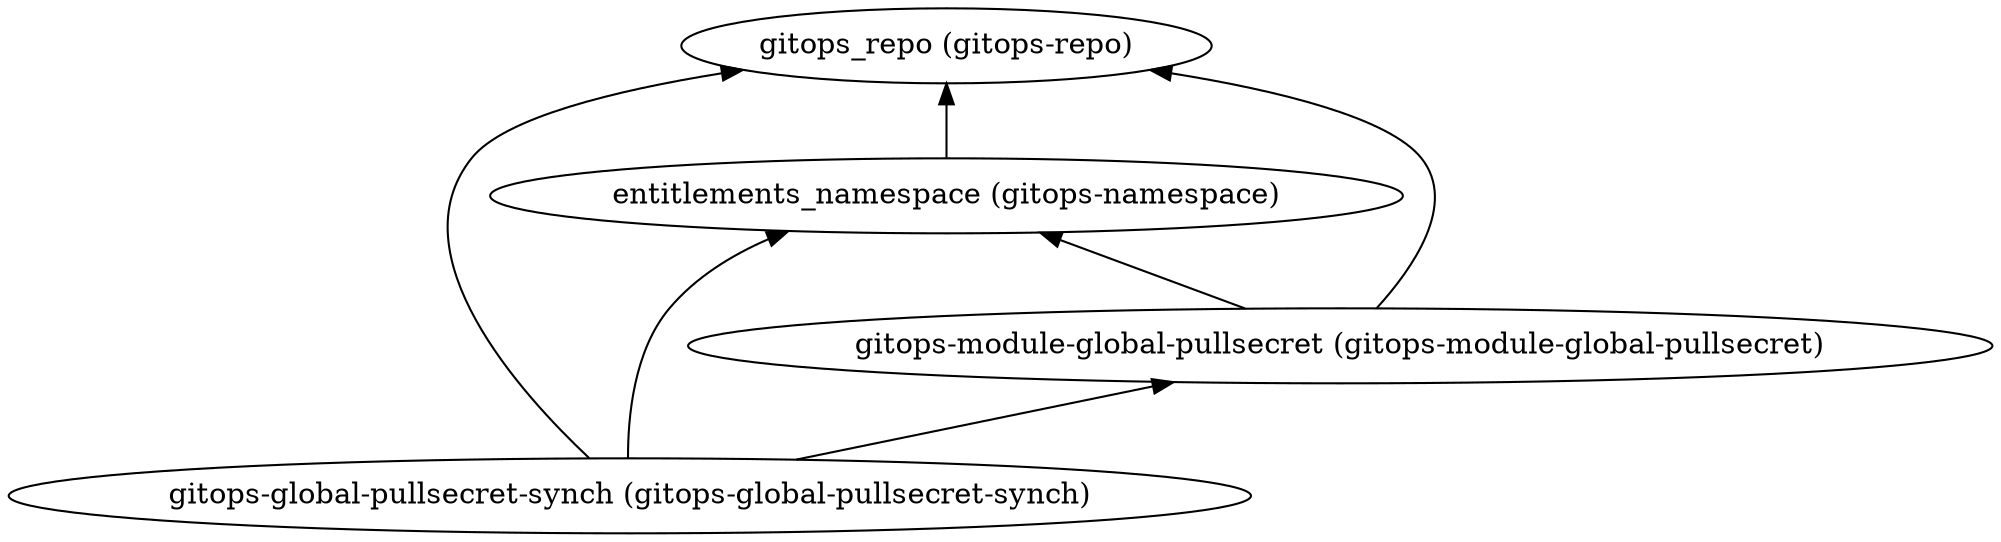 digraph {
    rankdir="BT"
    "gitops-global-pullsecret-synch (gitops-global-pullsecret-synch)" -> "gitops_repo (gitops-repo)"
"gitops-global-pullsecret-synch (gitops-global-pullsecret-synch)" -> "entitlements_namespace (gitops-namespace)"
"gitops-global-pullsecret-synch (gitops-global-pullsecret-synch)" -> "gitops-module-global-pullsecret (gitops-module-global-pullsecret)"
"gitops-global-pullsecret-synch (gitops-global-pullsecret-synch)"
"gitops_repo (gitops-repo)"
"entitlements_namespace (gitops-namespace)" -> "gitops_repo (gitops-repo)"
"entitlements_namespace (gitops-namespace)"
"gitops-module-global-pullsecret (gitops-module-global-pullsecret)" -> "gitops_repo (gitops-repo)"
"gitops-module-global-pullsecret (gitops-module-global-pullsecret)" -> "entitlements_namespace (gitops-namespace)"
"gitops-module-global-pullsecret (gitops-module-global-pullsecret)"
  }
